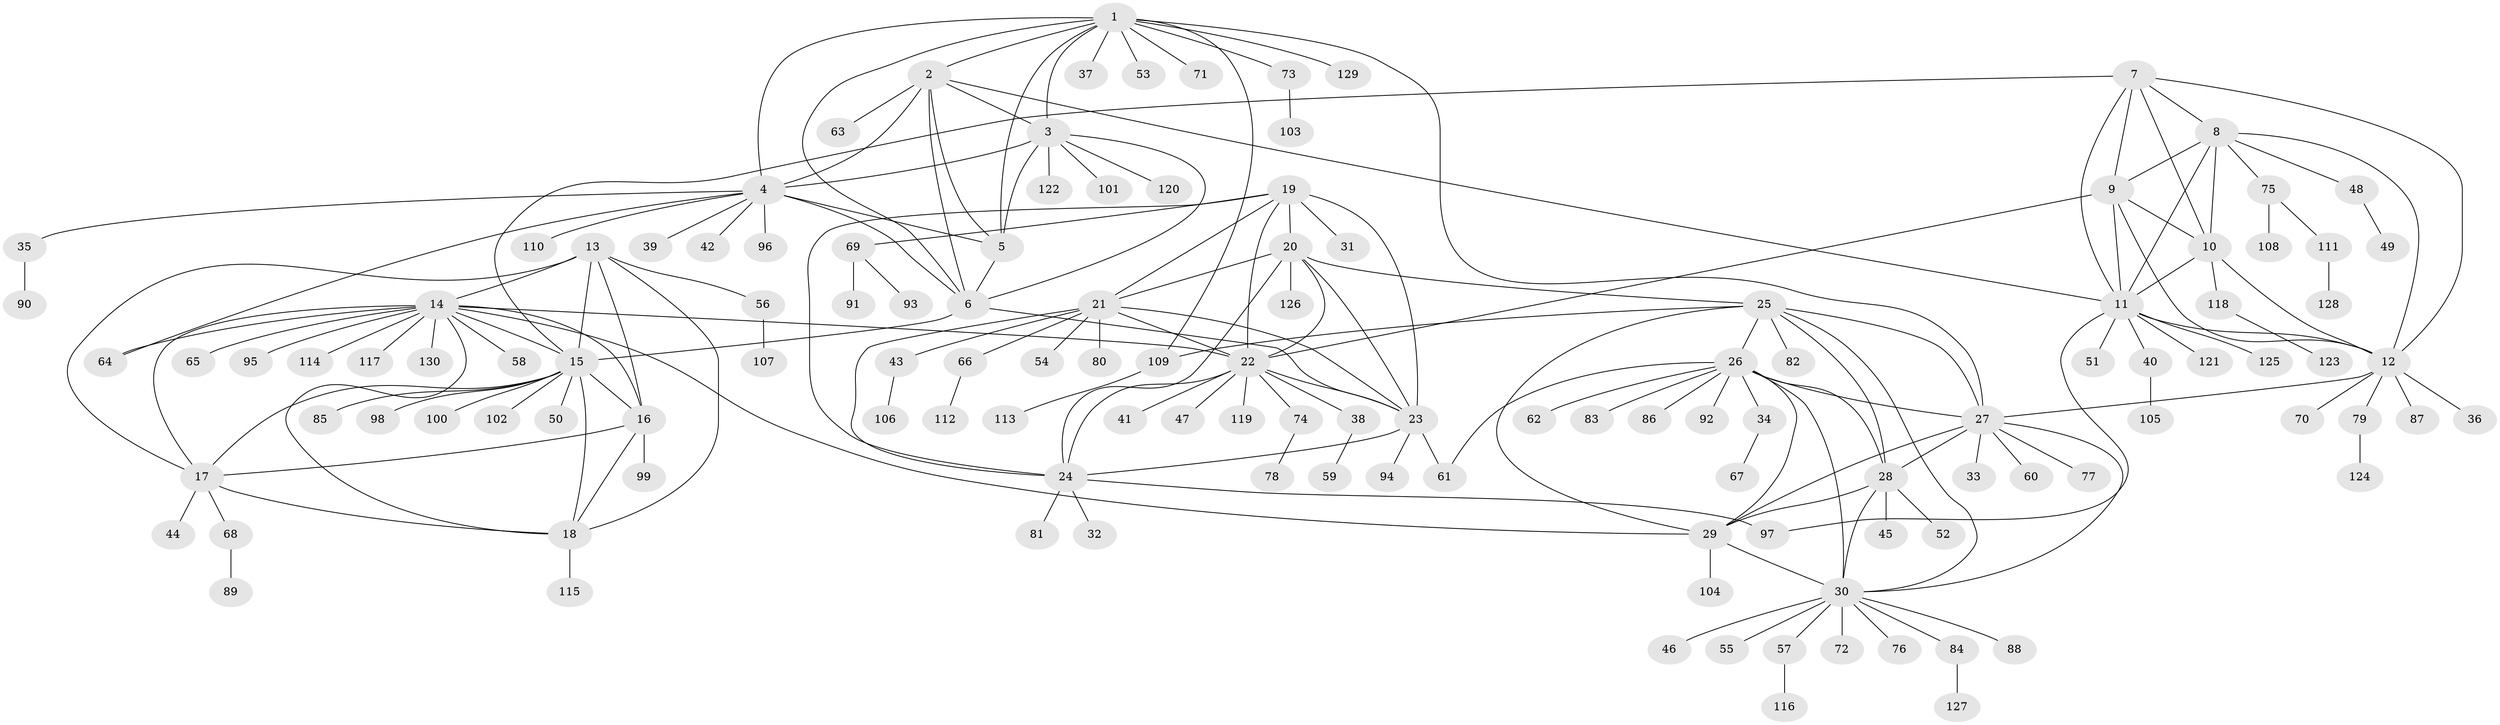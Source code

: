 // Generated by graph-tools (version 1.1) at 2025/02/03/09/25 03:02:49]
// undirected, 130 vertices, 189 edges
graph export_dot {
graph [start="1"]
  node [color=gray90,style=filled];
  1;
  2;
  3;
  4;
  5;
  6;
  7;
  8;
  9;
  10;
  11;
  12;
  13;
  14;
  15;
  16;
  17;
  18;
  19;
  20;
  21;
  22;
  23;
  24;
  25;
  26;
  27;
  28;
  29;
  30;
  31;
  32;
  33;
  34;
  35;
  36;
  37;
  38;
  39;
  40;
  41;
  42;
  43;
  44;
  45;
  46;
  47;
  48;
  49;
  50;
  51;
  52;
  53;
  54;
  55;
  56;
  57;
  58;
  59;
  60;
  61;
  62;
  63;
  64;
  65;
  66;
  67;
  68;
  69;
  70;
  71;
  72;
  73;
  74;
  75;
  76;
  77;
  78;
  79;
  80;
  81;
  82;
  83;
  84;
  85;
  86;
  87;
  88;
  89;
  90;
  91;
  92;
  93;
  94;
  95;
  96;
  97;
  98;
  99;
  100;
  101;
  102;
  103;
  104;
  105;
  106;
  107;
  108;
  109;
  110;
  111;
  112;
  113;
  114;
  115;
  116;
  117;
  118;
  119;
  120;
  121;
  122;
  123;
  124;
  125;
  126;
  127;
  128;
  129;
  130;
  1 -- 2;
  1 -- 3;
  1 -- 4;
  1 -- 5;
  1 -- 6;
  1 -- 27;
  1 -- 37;
  1 -- 53;
  1 -- 71;
  1 -- 73;
  1 -- 109;
  1 -- 129;
  2 -- 3;
  2 -- 4;
  2 -- 5;
  2 -- 6;
  2 -- 11;
  2 -- 63;
  3 -- 4;
  3 -- 5;
  3 -- 6;
  3 -- 101;
  3 -- 120;
  3 -- 122;
  4 -- 5;
  4 -- 6;
  4 -- 35;
  4 -- 39;
  4 -- 42;
  4 -- 64;
  4 -- 96;
  4 -- 110;
  5 -- 6;
  6 -- 15;
  6 -- 23;
  7 -- 8;
  7 -- 9;
  7 -- 10;
  7 -- 11;
  7 -- 12;
  7 -- 15;
  8 -- 9;
  8 -- 10;
  8 -- 11;
  8 -- 12;
  8 -- 48;
  8 -- 75;
  9 -- 10;
  9 -- 11;
  9 -- 12;
  9 -- 22;
  10 -- 11;
  10 -- 12;
  10 -- 118;
  11 -- 12;
  11 -- 40;
  11 -- 51;
  11 -- 97;
  11 -- 121;
  11 -- 125;
  12 -- 27;
  12 -- 36;
  12 -- 70;
  12 -- 79;
  12 -- 87;
  13 -- 14;
  13 -- 15;
  13 -- 16;
  13 -- 17;
  13 -- 18;
  13 -- 56;
  14 -- 15;
  14 -- 16;
  14 -- 17;
  14 -- 18;
  14 -- 22;
  14 -- 29;
  14 -- 58;
  14 -- 64;
  14 -- 65;
  14 -- 95;
  14 -- 114;
  14 -- 117;
  14 -- 130;
  15 -- 16;
  15 -- 17;
  15 -- 18;
  15 -- 50;
  15 -- 85;
  15 -- 98;
  15 -- 100;
  15 -- 102;
  16 -- 17;
  16 -- 18;
  16 -- 99;
  17 -- 18;
  17 -- 44;
  17 -- 68;
  18 -- 115;
  19 -- 20;
  19 -- 21;
  19 -- 22;
  19 -- 23;
  19 -- 24;
  19 -- 31;
  19 -- 69;
  20 -- 21;
  20 -- 22;
  20 -- 23;
  20 -- 24;
  20 -- 25;
  20 -- 126;
  21 -- 22;
  21 -- 23;
  21 -- 24;
  21 -- 43;
  21 -- 54;
  21 -- 66;
  21 -- 80;
  22 -- 23;
  22 -- 24;
  22 -- 38;
  22 -- 41;
  22 -- 47;
  22 -- 74;
  22 -- 119;
  23 -- 24;
  23 -- 61;
  23 -- 94;
  24 -- 32;
  24 -- 81;
  24 -- 97;
  25 -- 26;
  25 -- 27;
  25 -- 28;
  25 -- 29;
  25 -- 30;
  25 -- 82;
  25 -- 109;
  26 -- 27;
  26 -- 28;
  26 -- 29;
  26 -- 30;
  26 -- 34;
  26 -- 61;
  26 -- 62;
  26 -- 83;
  26 -- 86;
  26 -- 92;
  27 -- 28;
  27 -- 29;
  27 -- 30;
  27 -- 33;
  27 -- 60;
  27 -- 77;
  28 -- 29;
  28 -- 30;
  28 -- 45;
  28 -- 52;
  29 -- 30;
  29 -- 104;
  30 -- 46;
  30 -- 55;
  30 -- 57;
  30 -- 72;
  30 -- 76;
  30 -- 84;
  30 -- 88;
  34 -- 67;
  35 -- 90;
  38 -- 59;
  40 -- 105;
  43 -- 106;
  48 -- 49;
  56 -- 107;
  57 -- 116;
  66 -- 112;
  68 -- 89;
  69 -- 91;
  69 -- 93;
  73 -- 103;
  74 -- 78;
  75 -- 108;
  75 -- 111;
  79 -- 124;
  84 -- 127;
  109 -- 113;
  111 -- 128;
  118 -- 123;
}
